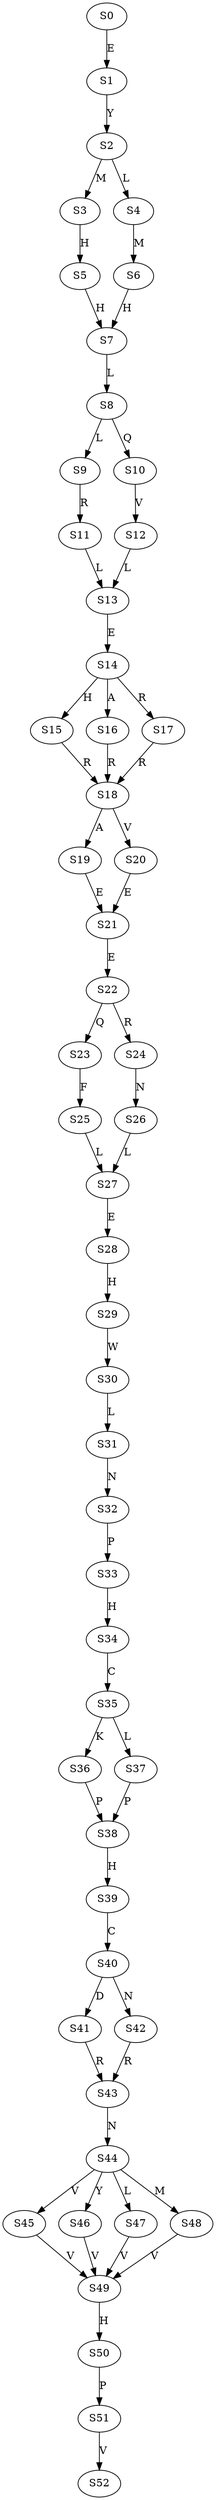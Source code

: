 strict digraph  {
	S0 -> S1 [ label = E ];
	S1 -> S2 [ label = Y ];
	S2 -> S3 [ label = M ];
	S2 -> S4 [ label = L ];
	S3 -> S5 [ label = H ];
	S4 -> S6 [ label = M ];
	S5 -> S7 [ label = H ];
	S6 -> S7 [ label = H ];
	S7 -> S8 [ label = L ];
	S8 -> S9 [ label = L ];
	S8 -> S10 [ label = Q ];
	S9 -> S11 [ label = R ];
	S10 -> S12 [ label = V ];
	S11 -> S13 [ label = L ];
	S12 -> S13 [ label = L ];
	S13 -> S14 [ label = E ];
	S14 -> S15 [ label = H ];
	S14 -> S16 [ label = A ];
	S14 -> S17 [ label = R ];
	S15 -> S18 [ label = R ];
	S16 -> S18 [ label = R ];
	S17 -> S18 [ label = R ];
	S18 -> S19 [ label = A ];
	S18 -> S20 [ label = V ];
	S19 -> S21 [ label = E ];
	S20 -> S21 [ label = E ];
	S21 -> S22 [ label = E ];
	S22 -> S23 [ label = Q ];
	S22 -> S24 [ label = R ];
	S23 -> S25 [ label = F ];
	S24 -> S26 [ label = N ];
	S25 -> S27 [ label = L ];
	S26 -> S27 [ label = L ];
	S27 -> S28 [ label = E ];
	S28 -> S29 [ label = H ];
	S29 -> S30 [ label = W ];
	S30 -> S31 [ label = L ];
	S31 -> S32 [ label = N ];
	S32 -> S33 [ label = P ];
	S33 -> S34 [ label = H ];
	S34 -> S35 [ label = C ];
	S35 -> S36 [ label = K ];
	S35 -> S37 [ label = L ];
	S36 -> S38 [ label = P ];
	S37 -> S38 [ label = P ];
	S38 -> S39 [ label = H ];
	S39 -> S40 [ label = C ];
	S40 -> S41 [ label = D ];
	S40 -> S42 [ label = N ];
	S41 -> S43 [ label = R ];
	S42 -> S43 [ label = R ];
	S43 -> S44 [ label = N ];
	S44 -> S45 [ label = V ];
	S44 -> S46 [ label = Y ];
	S44 -> S47 [ label = L ];
	S44 -> S48 [ label = M ];
	S45 -> S49 [ label = V ];
	S46 -> S49 [ label = V ];
	S47 -> S49 [ label = V ];
	S48 -> S49 [ label = V ];
	S49 -> S50 [ label = H ];
	S50 -> S51 [ label = P ];
	S51 -> S52 [ label = V ];
}
